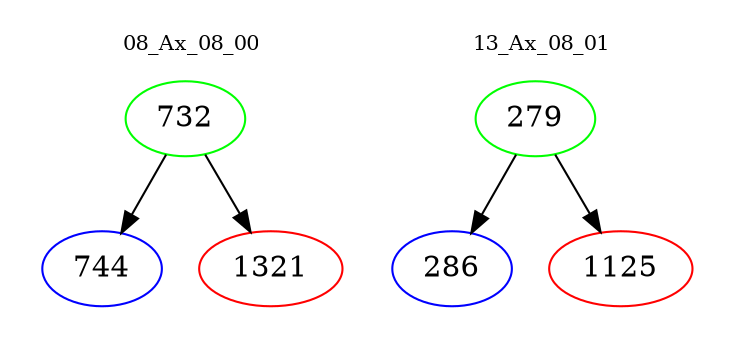 digraph{
subgraph cluster_0 {
color = white
label = "08_Ax_08_00";
fontsize=10;
T0_732 [label="732", color="green"]
T0_732 -> T0_744 [color="black"]
T0_744 [label="744", color="blue"]
T0_732 -> T0_1321 [color="black"]
T0_1321 [label="1321", color="red"]
}
subgraph cluster_1 {
color = white
label = "13_Ax_08_01";
fontsize=10;
T1_279 [label="279", color="green"]
T1_279 -> T1_286 [color="black"]
T1_286 [label="286", color="blue"]
T1_279 -> T1_1125 [color="black"]
T1_1125 [label="1125", color="red"]
}
}
